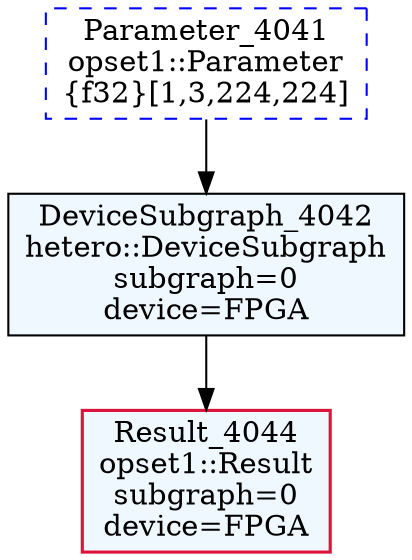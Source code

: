digraph 
{
    DeviceSubgraph_4042 [shape=box color=black label="DeviceSubgraph_4042\nhetero::DeviceSubgraph\nsubgraph=0\ndevice=FPGA" fillcolor=aliceblue style=filled]
    Result_4044 [shape=box color=crimson penwidth=1.5 label="Result_4044\nopset1::Result\nsubgraph=0\ndevice=FPGA" fillcolor=aliceblue style=filled]
    DeviceSubgraph_4042 -> Result_4044
    CLONE_0[ shape="box"  style="dashed"  color="blue"  label="Parameter_4041\nopset1::Parameter
{f32}[1,3,224,224]" ]
    CLONE_0 -> DeviceSubgraph_4042
}
